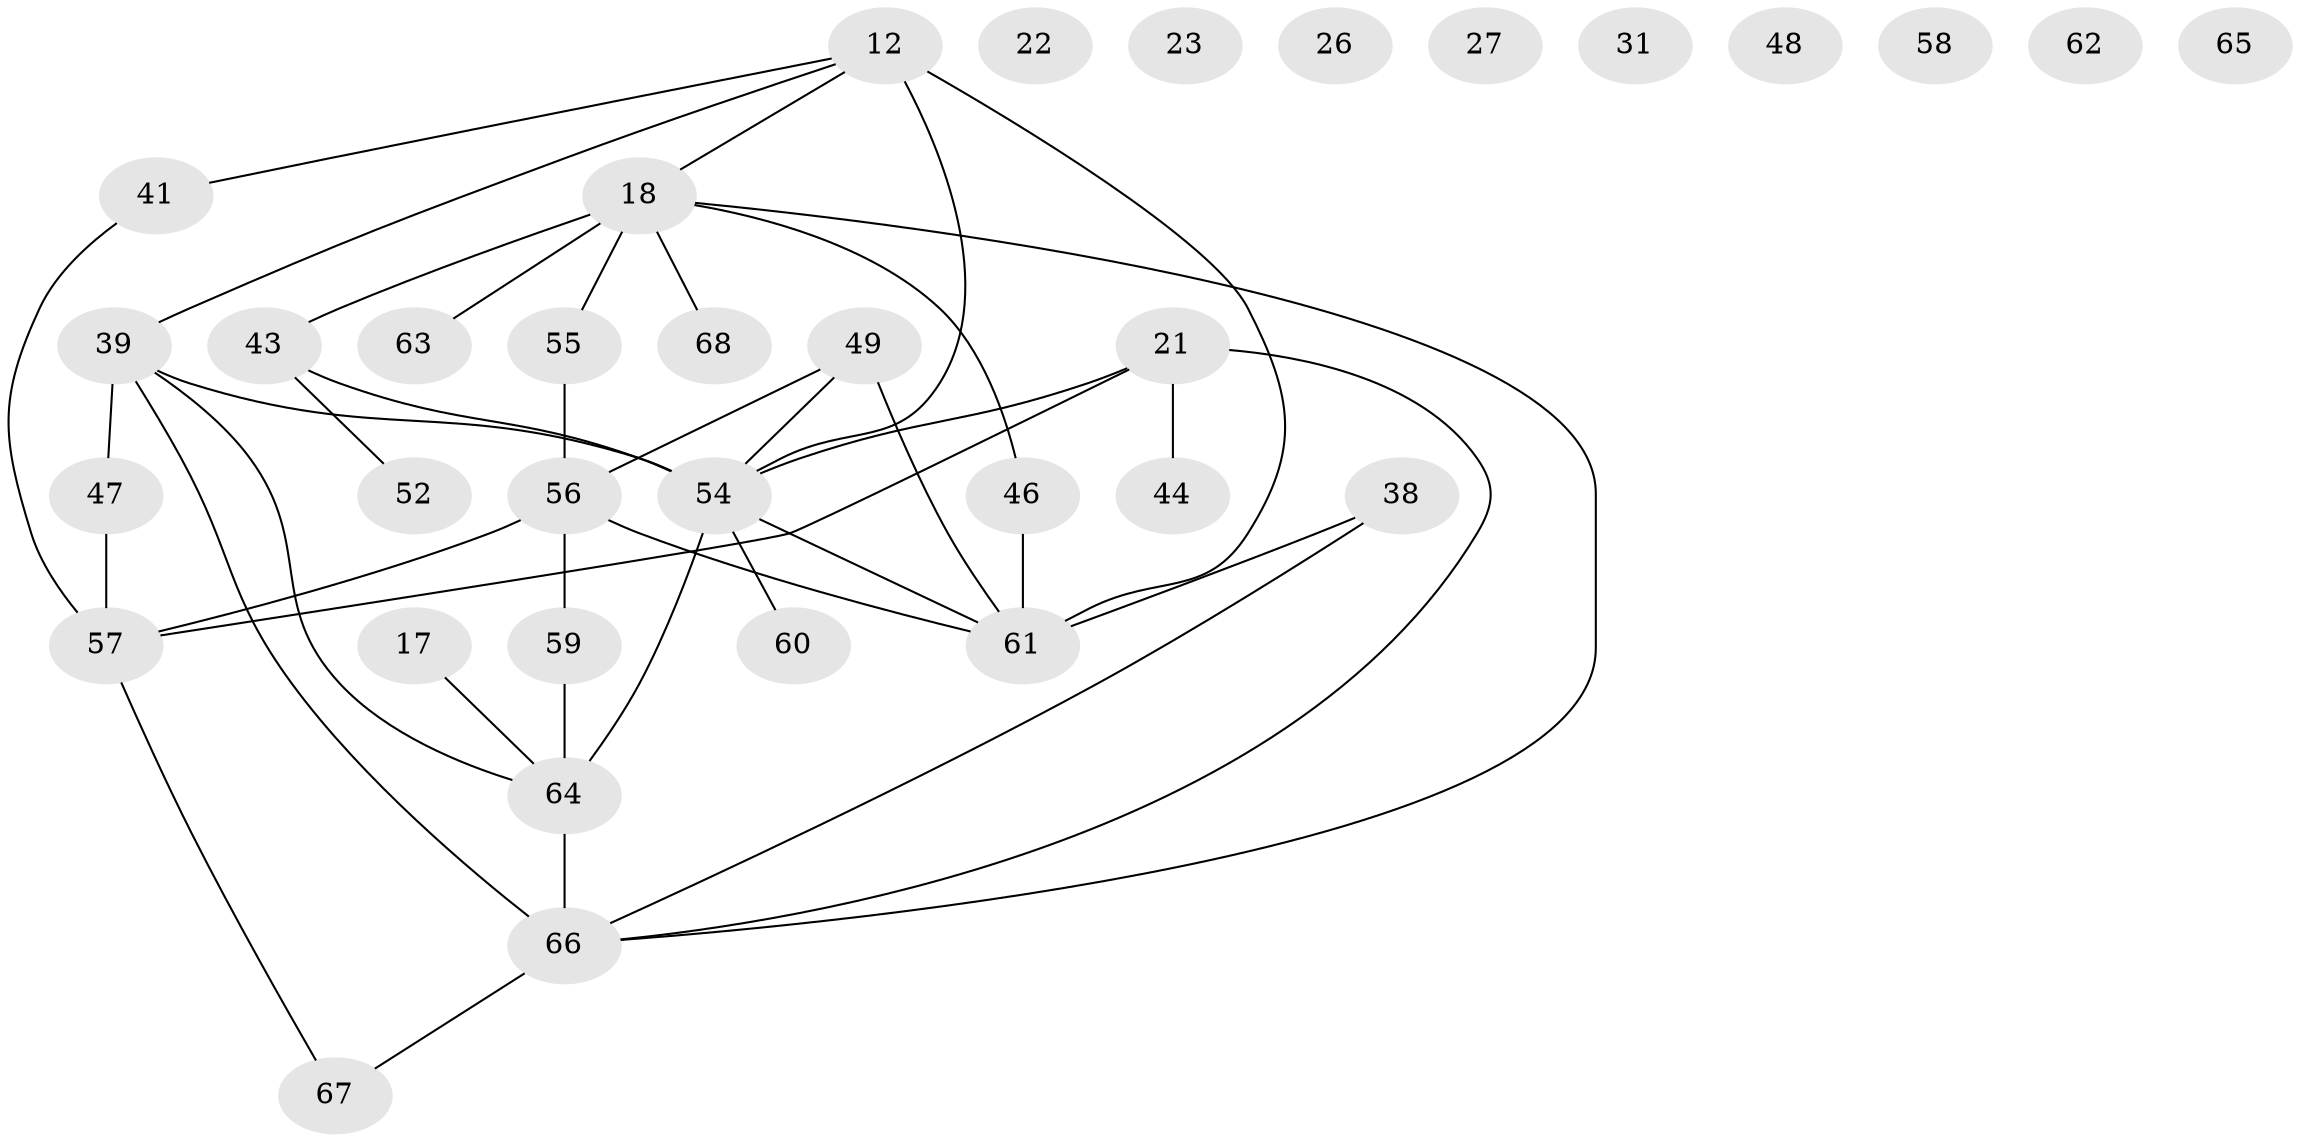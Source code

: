 // original degree distribution, {3: 0.1323529411764706, 2: 0.3088235294117647, 4: 0.16176470588235295, 1: 0.14705882352941177, 6: 0.04411764705882353, 10: 0.014705882352941176, 5: 0.058823529411764705, 7: 0.014705882352941176, 0: 0.11764705882352941}
// Generated by graph-tools (version 1.1) at 2025/40/03/09/25 04:40:42]
// undirected, 34 vertices, 41 edges
graph export_dot {
graph [start="1"]
  node [color=gray90,style=filled];
  12;
  17;
  18 [super="+9"];
  21;
  22 [super="+13"];
  23;
  26;
  27;
  31;
  38;
  39 [super="+10"];
  41;
  43 [super="+2+35"];
  44;
  46;
  47;
  48;
  49 [super="+29+30"];
  52;
  54 [super="+25+37+50+15"];
  55;
  56 [super="+16"];
  57 [super="+5"];
  58;
  59;
  60;
  61 [super="+51+40"];
  62;
  63;
  64 [super="+32+53"];
  65;
  66 [super="+36+28+11+24+45"];
  67;
  68;
  12 -- 18;
  12 -- 39 [weight=3];
  12 -- 41;
  12 -- 61 [weight=4];
  12 -- 54;
  17 -- 64;
  18 -- 46;
  18 -- 55;
  18 -- 68;
  18 -- 43 [weight=2];
  18 -- 63;
  18 -- 66;
  21 -- 44;
  21 -- 57 [weight=2];
  21 -- 66;
  21 -- 54;
  38 -- 61;
  38 -- 66;
  39 -- 47;
  39 -- 64 [weight=3];
  39 -- 66;
  39 -- 54;
  41 -- 57;
  43 -- 52;
  43 -- 54;
  46 -- 61;
  47 -- 57;
  49 -- 54;
  49 -- 56;
  49 -- 61 [weight=3];
  54 -- 64 [weight=3];
  54 -- 61;
  54 -- 60;
  55 -- 56;
  56 -- 57;
  56 -- 59;
  56 -- 61;
  57 -- 67;
  59 -- 64;
  64 -- 66 [weight=2];
  66 -- 67;
}

